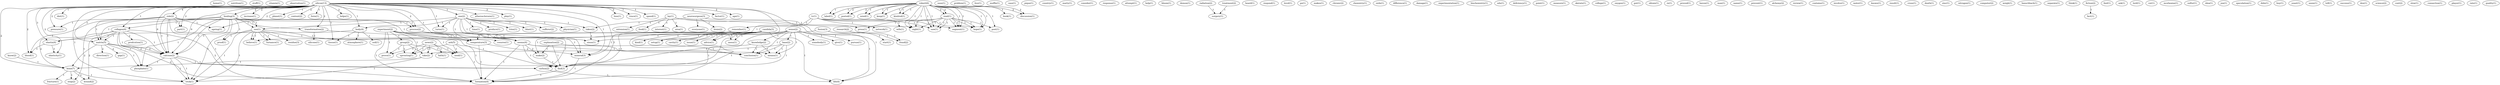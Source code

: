 digraph G {
  home [ label="home(1)" ];
  nutrition [ label="nutrition(1)" ];
  stuff [ label="stuff(1)" ];
  vitamin [ label="vitamin(1)" ];
  observation [ label="observation(1)" ];
  silicon [ label="silicon(13)" ];
  increase [ label="increase(1)" ];
  role [ label="role(2)" ];
  planet [ label="planet(1)" ];
  content [ label="content(2)" ];
  form [ label="form(1)" ];
  transformation [ label="transformation(2)" ];
  healing [ label="healing(3)" ];
  helps [ label="helps(1)" ];
  collagen [ label="collagen(4)" ];
  matrix [ label="matrix(5)" ];
  process [ label="process(2)" ];
  calcium [ label="calcium(3)" ];
  atherosclerosis [ label="atherosclerosis(1)" ];
  play [ label="play(1)" ];
  part [ label="part(1)" ];
  ageing [ label="ageing(1)" ];
  loss [ label="loss(1)" ];
  trace [ label="trace(1)" ];
  calcium [ label="calcium(2)" ];
  speed [ label="speed(1)" ];
  one [ label="one(2)" ];
  body [ label="body(4)" ];
  factor [ label="factor(1)" ];
  age [ label="age(1)" ];
  pressure [ label="pressure(1)" ];
  turns [ label="turns(1)" ];
  seems [ label="seems(4)" ];
  bone [ label="bone(7)" ];
  elastin [ label="elastin(4)" ];
  diet [ label="diet(1)" ];
  carbon [ label="carbon(2)" ];
  blood [ label="blood(1)" ];
  trick [ label="trick(1)" ];
  elasticity [ label="elasticity(1)" ];
  mineral [ label="mineral(3)" ];
  formation [ label="formation(4)" ];
  life [ label="life(4)" ];
  tissue [ label="tissue(1)" ];
  uses [ label="uses(1)" ];
  problem [ label="problem(1)" ];
  ash [ label="ash(5)" ];
  sprouting [ label="sprouting(1)" ];
  seed [ label="seed(1)" ];
  find [ label="find(3)" ];
  live [ label="live(1)" ];
  muffle [ label="muffle(1)" ];
  case [ label="case(1)" ];
  pique [ label="pique(1)" ];
  country [ label="country(1)" ];
  marty [ label="marty(1)" ];
  consider [ label="consider(1)" ];
  response [ label="response(1)" ];
  attempt [ label="attempt(1)" ];
  help [ label="help(1)" ];
  bloom [ label="bloom(1)" ];
  lay [ label="lay(1)" ];
  press [ label="press(1)" ];
  area [ label="area(1)" ];
  extension [ label="extension(1)" ];
  food [ label="food(1)" ];
  interest [ label="interest(1)" ];
  neurosurgeon [ label="neurosurgeon(3)" ];
  everyone [ label="everyone(1)" ];
  brain [ label="brain(2)" ];
  night [ label="night(1)" ];
  takes [ label="takes(2)" ];
  demon [ label="demon(1)" ];
  silicone [ label="silicone(1)" ];
  phosphate [ label="phosphate(1)" ];
  use [ label="use(1)" ];
  proof [ label="proof(1)" ];
  use [ label="use(1)" ];
  step [ label="step(2)" ];
  radiation [ label="radiation(2)" ];
  surgery [ label="surgery(1)" ];
  heard [ label="heard(1)" ];
  read [ label="read(2)" ];
  post [ label="post(1)" ];
  saw [ label="saw(1)" ];
  segment [ label="segment(1)" ];
  hope [ label="hope(1)" ];
  news [ label="news(2)" ];
  faith [ label="faith(1)" ];
  take [ label="take(2)" ];
  prove [ label="prove(1)" ];
  respond [ label="respond(1)" ];
  level [ label="level(1)" ];
  prodcution [ label="prodcution(1)" ];
  wound [ label="wound(2)" ];
  direction [ label="direction(1)" ];
  gap [ label="gap(1)" ];
  go [ label="go(1)" ];
  makes [ label="makes(1)" ];
  chronic [ label="chronic(2)" ];
  sense [ label="sense(2)" ];
  somebody [ label="somebody(1)" ];
  give [ label="give(1)" ];
  base [ label="base(2)" ];
  pursue [ label="pursue(1)" ];
  knowledge [ label="knowledge(2)" ];
  advice [ label="advice(1)" ];
  mess [ label="mess(1)" ];
  means [ label="means(1)" ];
  conclusion [ label="conclusion(1)" ];
  chemistry [ label="chemistry(1)" ];
  robert [ label="robert(1)" ];
  book [ label="book(1)" ];
  read [ label="read(1)" ];
  discussion [ label="discussion(1)" ];
  label [ label="label(1)" ];
  posted [ label="posted(1)" ];
  mind [ label="mind(1)" ];
  keep [ label="keep(1)" ];
  kindred [ label="kindred(1)" ];
  exile [ label="exile(1)" ];
  difference [ label="difference(1)" ];
  damage [ label="damage(1)" ];
  experimentation [ label="experimentation(1)" ];
  biochemistry [ label="biochemistry(1)" ];
  edu [ label="edu(1)" ];
  deficiency [ label="deficiency(1)" ];
  point [ label="point(1)" ];
  treatment [ label="treatment(2)" ];
  measure [ label="measure(1)" ];
  okstate [ label="okstate(1)" ];
  college [ label="college(1)" ];
  oxygen [ label="oxygen(1)" ];
  gut [ label="gut(1)" ];
  obtain [ label="obtain(1)" ];
  re [ label="re(1)" ];
  experiment [ label="experiment(2)" ];
  group [ label="group(2)" ];
  couurse [ label="couurse(1)" ];
  temperature [ label="temperature(3)" ];
  proved [ label="proved(1)" ];
  haven [ label="haven(1)" ];
  man [ label="man(1)" ];
  residue [ label="residue(3)" ];
  believe [ label="believe(1)" ];
  furnance [ label="furnance(1)" ];
  name [ label="name(1)" ];
  prevent [ label="prevent(1)" ];
  alchemy [ label="alchemy(2)" ];
  review [ label="review(1)" ];
  contains [ label="contains(1)" ];
  involve [ label="involve(1)" ];
  water [ label="water(1)" ];
  knows [ label="knows(1)" ];
  result [ label="result(1)" ];
  cross [ label="cross(1)" ];
  robert [ label="robert(6)" ];
  death [ label="death(1)" ];
  zinc [ label="zinc(1)" ];
  time [ label="time(1)" ];
  produce [ label="produce(1)" ];
  tries [ label="tries(1)" ];
  blast [ label="blast(1)" ];
  sufferer [ label="sufferer(2)" ];
  physician [ label="physician(1)" ];
  sinus [ label="sinus(1)" ];
  nitrogen [ label="nitrogen(1)" ];
  computer [ label="computer(2)" ];
  weigh [ label="weigh(1)" ];
  banschbach [ label="banschbach(1)" ];
  fusion [ label="fusion(3)" ];
  start [ label="start(1)" ];
  fraud [ label="fraud(2)" ];
  separate [ label="separate(1)" ];
  think [ label="think(1)" ];
  fiction [ label="fiction(2)" ];
  fact [ label="fact(1)" ];
  tv [ label="tv(1)" ];
  network [ label="network(1)" ];
  wife [ label="wife(1)" ];
  remember [ label="remember(1)" ];
  setup [ label="setup(1)" ];
  research [ label="research(2)" ];
  feel [ label="feel(1)" ];
  atmosphere [ label="atmosphere(1)" ];
  soil [ label="soil(1)" ];
  ask [ label="ask(1)" ];
  lord [ label="lord(1)" ];
  cut [ label="cut(1)" ];
  candida [ label="candida(3)" ];
  cavity [ label="cavity(1)" ];
  make [ label="make(2)" ];
  issue [ label="issue(1)" ];
  know [ label="know(2)" ];
  mcelwaine [ label="mcelwaine(1)" ];
  sulfur [ label="sulfur(1)" ];
  idea [ label="idea(1)" ];
  jon [ label="jon(1)" ];
  speculation [ label="speculation(1)" ];
  fracture [ label="fracture(1)" ];
  explanation [ label="explanation(2)" ];
  didn [ label="didn(1)" ];
  buy [ label="buy(1)" ];
  yeast [ label="yeast(1)" ];
  seem [ label="seem(1)" ];
  tell [ label="tell(1)" ];
  success [ label="success(1)" ];
  kind [ label="kind(1)" ];
  den [ label="den(1)" ];
  science [ label="science(2)" ];
  cost [ label="cost(2)" ];
  slow [ label="slow(1)" ];
  connection [ label="connection(1)" ];
  player [ label="player(1)" ];
  rate [ label="rate(1)" ];
  quality [ label="quality(1)" ];
  silicon -> increase [ label="2" ];
  silicon -> role [ label="4" ];
  silicon -> planet [ label="1" ];
  silicon -> content [ label="2" ];
  silicon -> form [ label="1" ];
  silicon -> transformation [ label="2" ];
  silicon -> healing [ label="2" ];
  silicon -> helps [ label="2" ];
  silicon -> collagen [ label="1" ];
  silicon -> matrix [ label="3" ];
  silicon -> process [ label="2" ];
  silicon -> calcium [ label="6" ];
  silicon -> atherosclerosis [ label="2" ];
  silicon -> play [ label="2" ];
  silicon -> part [ label="2" ];
  silicon -> ageing [ label="2" ];
  silicon -> loss [ label="2" ];
  silicon -> trace [ label="1" ];
  silicon -> calcium [ label="6" ];
  silicon -> speed [ label="1" ];
  silicon -> one [ label="1" ];
  silicon -> body [ label="1" ];
  silicon -> factor [ label="2" ];
  silicon -> age [ label="2" ];
  silicon -> pressure [ label="2" ];
  silicon -> turns [ label="1" ];
  silicon -> seems [ label="1" ];
  silicon -> bone [ label="2" ];
  silicon -> elastin [ label="3" ];
  silicon -> diet [ label="1" ];
  silicon -> carbon [ label="2" ];
  silicon -> blood [ label="2" ];
  silicon -> trick [ label="1" ];
  silicon -> elasticity [ label="2" ];
  silicon -> mineral [ label="1" ];
  silicon -> formation [ label="3" ];
  silicon -> life [ label="1" ];
  silicon -> tissue [ label="1" ];
  ash -> sprouting [ label="1" ];
  ash -> seed [ label="1" ];
  ash -> find [ label="1" ];
  ash -> formation [ label="1" ];
  role -> transformation [ label="1" ];
  role -> matrix [ label="1" ];
  role -> process [ label="1" ];
  role -> calcium [ label="1" ];
  role -> part [ label="1" ];
  role -> ageing [ label="1" ];
  role -> calcium [ label="1" ];
  role -> pressure [ label="1" ];
  role -> blood [ label="1" ];
  role -> formation [ label="1" ];
  lay -> press [ label="1" ];
  lay -> area [ label="1" ];
  lay -> extension [ label="1" ];
  lay -> food [ label="1" ];
  lay -> interest [ label="1" ];
  lay -> life [ label="1" ];
  neurosurgeon -> everyone [ label="1" ];
  neurosurgeon -> brain [ label="1" ];
  neurosurgeon -> night [ label="1" ];
  neurosurgeon -> takes [ label="1" ];
  transformation -> carbon [ label="1" ];
  transformation -> silicone [ label="1" ];
  healing -> collagen [ label="1" ];
  healing -> matrix [ label="1" ];
  healing -> process [ label="1" ];
  healing -> calcium [ label="3" ];
  healing -> phosphate [ label="1" ];
  healing -> calcium [ label="3" ];
  healing -> use [ label="1" ];
  healing -> proof [ label="1" ];
  healing -> use [ label="1" ];
  healing -> seems [ label="1" ];
  healing -> step [ label="1" ];
  healing -> trick [ label="1" ];
  radiation -> surgery [ label="1" ];
  read -> press [ label="1" ];
  read -> post [ label="1" ];
  read -> night [ label="1" ];
  read -> saw [ label="1" ];
  read -> segment [ label="1" ];
  read -> hope [ label="1" ];
  news -> faith [ label="1" ];
  news -> take [ label="1" ];
  news -> prove [ label="1" ];
  news -> sprouting [ label="1" ];
  news -> seed [ label="1" ];
  collagen -> matrix [ label="1" ];
  collagen -> calcium [ label="1" ];
  collagen -> prodcution [ label="2" ];
  collagen -> phosphate [ label="1" ];
  collagen -> calcium [ label="1" ];
  collagen -> bone [ label="2" ];
  collagen -> wound [ label="2" ];
  collagen -> elastin [ label="1" ];
  collagen -> formation [ label="2" ];
  matrix -> calcium [ label="2" ];
  matrix -> phosphate [ label="1" ];
  matrix -> calcium [ label="2" ];
  matrix -> direction [ label="2" ];
  matrix -> gap [ label="2" ];
  matrix -> bone [ label="2" ];
  matrix -> formation [ label="2" ];
  process -> seems [ label="1" ];
  calcium -> phosphate [ label="1" ];
  calcium -> carbon [ label="1" ];
  calcium -> trick [ label="1" ];
  sense -> somebody [ label="1" ];
  sense -> give [ label="1" ];
  sense -> base [ label="1" ];
  sense -> pursue [ label="1" ];
  sense -> knowledge [ label="1" ];
  sense -> advice [ label="1" ];
  sense -> mess [ label="1" ];
  sense -> means [ label="1" ];
  sense -> conclusion [ label="1" ];
  sense -> find [ label="1" ];
  robert -> book [ label="1" ];
  robert -> post [ label="1" ];
  robert -> read [ label="2" ];
  robert -> night [ label="1" ];
  robert -> discussion [ label="2" ];
  robert -> label [ label="1" ];
  robert -> posted [ label="2" ];
  robert -> saw [ label="1" ];
  robert -> segment [ label="1" ];
  robert -> hope [ label="1" ];
  robert -> mind [ label="1" ];
  robert -> keep [ label="1" ];
  robert -> kindred [ label="1" ];
  treatment -> surgery [ label="1" ];
  experiment -> group [ label="1" ];
  experiment -> prove [ label="1" ];
  experiment -> couurse [ label="1" ];
  experiment -> sprouting [ label="1" ];
  experiment -> temperature [ label="1" ];
  experiment -> seed [ label="1" ];
  experiment -> mineral [ label="1" ];
  experiment -> find [ label="1" ];
  experiment -> formation [ label="1" ];
  calcium -> carbon [ label="1" ];
  calcium -> trick [ label="1" ];
  use -> residue [ label="1" ];
  use -> proof [ label="1" ];
  use -> believe [ label="1" ];
  use -> trick [ label="1" ];
  use -> furnance [ label="1" ];
  use -> temperature [ label="1" ];
  robert -> read [ label="2" ];
  robert -> night [ label="1" ];
  robert -> discussion [ label="2" ];
  robert -> label [ label="1" ];
  robert -> posted [ label="2" ];
  robert -> saw [ label="1" ];
  robert -> segment [ label="1" ];
  robert -> hope [ label="1" ];
  robert -> mind [ label="1" ];
  robert -> keep [ label="1" ];
  robert -> kindred [ label="1" ];
  read -> night [ label="1" ];
  read -> saw [ label="1" ];
  read -> segment [ label="1" ];
  read -> hope [ label="1" ];
  one -> time [ label="1" ];
  one -> produce [ label="1" ];
  one -> body [ label="1" ];
  one -> use [ label="1" ];
  one -> turns [ label="1" ];
  one -> tries [ label="1" ];
  one -> blast [ label="1" ];
  one -> sufferer [ label="1" ];
  one -> takes [ label="1" ];
  one -> temperature [ label="1" ];
  one -> physician [ label="1" ];
  one -> mineral [ label="1" ];
  one -> sinus [ label="1" ];
  group -> take [ label="1" ];
  group -> prove [ label="1" ];
  group -> sprouting [ label="1" ];
  group -> seed [ label="1" ];
  base -> take [ label="1" ];
  base -> means [ label="1" ];
  base -> conclusion [ label="1" ];
  base -> find [ label="1" ];
  fusion -> start [ label="1" ];
  fusion -> believe [ label="1" ];
  fusion -> fraud [ label="1" ];
  fiction -> fact [ label="1" ];
  tv -> network [ label="1" ];
  tv -> wife [ label="1" ];
  tv -> saw [ label="1" ];
  tv -> segment [ label="1" ];
  tv -> hope [ label="1" ];
  tv -> remember [ label="1" ];
  tv -> setup [ label="1" ];
  research -> fraud [ label="1" ];
  body -> elastin [ label="1" ];
  body -> atmosphere [ label="1" ];
  body -> soil [ label="1" ];
  body -> tissue [ label="1" ];
  use -> believe [ label="1" ];
  use -> trick [ label="1" ];
  use -> furnance [ label="1" ];
  use -> temperature [ label="1" ];
  candida -> cavity [ label="1" ];
  candida -> advice [ label="1" ];
  candida -> mess [ label="1" ];
  candida -> seems [ label="1" ];
  candida -> make [ label="1" ];
  candida -> issue [ label="1" ];
  candida -> sinus [ label="1" ];
  candida -> life [ label="1" ];
  take -> bone [ label="1" ];
  take -> trick [ label="1" ];
  knowledge -> means [ label="1" ];
  knowledge -> conclusion [ label="1" ];
  knowledge -> find [ label="1" ];
  know -> bone [ label="1" ];
  seems -> means [ label="1" ];
  seems -> conclusion [ label="1" ];
  seems -> make [ label="2" ];
  seems -> find [ label="1" ];
  seems -> formation [ label="1" ];
  bone -> wound [ label="2" ];
  bone -> step [ label="1" ];
  bone -> trick [ label="1" ];
  bone -> fracture [ label="1" ];
  explanation -> conclusion [ label="1" ];
  explanation -> make [ label="1" ];
  explanation -> find [ label="1" ];
  elastin -> blood [ label="3" ];
  elastin -> elasticity [ label="3" ];
  carbon -> life [ label="1" ];
  make -> find [ label="1" ];
  remember -> setup [ label="1" ];
  remember -> temperature [ label="1" ];
  remember -> mineral [ label="1" ];
  remember -> find [ label="1" ];
  remember -> formation [ label="1" ];
  remember -> kind [ label="1" ];
  takes -> sinus [ label="1" ];
  temperature -> mineral [ label="2" ];
  temperature -> formation [ label="1" ];
  mineral -> formation [ label="1" ];
  find -> formation [ label="1" ];
}
